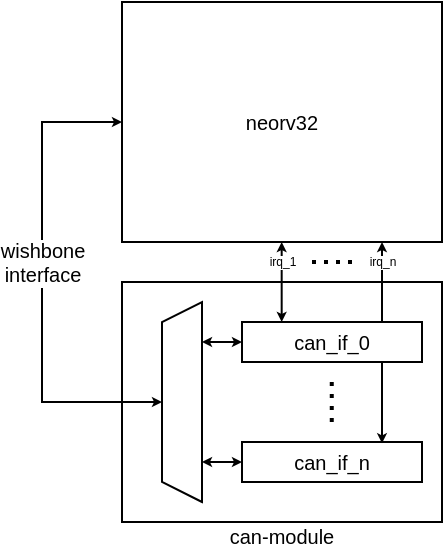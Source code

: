 <mxfile version="20.3.0" type="device"><diagram id="8ihuJAPvAI1otI7hw4e_" name="Page-1"><mxGraphModel dx="313" dy="204" grid="1" gridSize="5" guides="1" tooltips="1" connect="1" arrows="1" fold="1" page="1" pageScale="1" pageWidth="850" pageHeight="1100" math="0" shadow="0"><root><mxCell id="0"/><mxCell id="1" parent="0"/><mxCell id="dGoPajzH_iNGiBwBehKY-1" value="neorv32" style="rounded=0;whiteSpace=wrap;html=1;fontSize=10;" vertex="1" parent="1"><mxGeometry x="360" y="460" width="160" height="120" as="geometry"/></mxCell><mxCell id="dGoPajzH_iNGiBwBehKY-8" value="can-module" style="rounded=0;whiteSpace=wrap;html=1;verticalAlign=top;labelPosition=center;verticalLabelPosition=bottom;align=center;spacingTop=-5;fontSize=10;" vertex="1" parent="1"><mxGeometry x="360" y="600" width="160" height="120" as="geometry"/></mxCell><mxCell id="dGoPajzH_iNGiBwBehKY-16" value="wishbone&lt;br style=&quot;font-size: 10px;&quot;&gt;interface" style="edgeStyle=orthogonalEdgeStyle;rounded=0;orthogonalLoop=1;jettySize=auto;html=1;exitX=0.5;exitY=0;exitDx=0;exitDy=0;entryX=0;entryY=0.5;entryDx=0;entryDy=0;strokeWidth=1;startArrow=classic;startFill=1;startSize=2;endSize=2;fontSize=10;" edge="1" parent="1" source="dGoPajzH_iNGiBwBehKY-9" target="dGoPajzH_iNGiBwBehKY-1"><mxGeometry x="0.083" relative="1" as="geometry"><Array as="points"><mxPoint x="320" y="660"/><mxPoint x="320" y="520"/></Array><mxPoint as="offset"/></mxGeometry></mxCell><mxCell id="dGoPajzH_iNGiBwBehKY-9" value="" style="shape=trapezoid;perimeter=trapezoidPerimeter;whiteSpace=wrap;html=1;fixedSize=1;rotation=-90;size=10;fontSize=10;" vertex="1" parent="1"><mxGeometry x="340" y="650" width="100" height="20" as="geometry"/></mxCell><mxCell id="dGoPajzH_iNGiBwBehKY-14" style="edgeStyle=orthogonalEdgeStyle;rounded=0;orthogonalLoop=1;jettySize=auto;html=1;exitX=0;exitY=0.5;exitDx=0;exitDy=0;strokeWidth=1;startSize=2;endSize=2;startArrow=classic;startFill=1;fontSize=10;" edge="1" parent="1" source="dGoPajzH_iNGiBwBehKY-10"><mxGeometry relative="1" as="geometry"><mxPoint x="400" y="630" as="targetPoint"/></mxGeometry></mxCell><mxCell id="dGoPajzH_iNGiBwBehKY-15" style="edgeStyle=orthogonalEdgeStyle;rounded=0;orthogonalLoop=1;jettySize=auto;html=1;exitX=0;exitY=0.5;exitDx=0;exitDy=0;strokeWidth=1;startSize=2;endSize=2;startArrow=classic;startFill=1;fontSize=10;" edge="1" parent="1" source="dGoPajzH_iNGiBwBehKY-12"><mxGeometry relative="1" as="geometry"><mxPoint x="400" y="690" as="targetPoint"/></mxGeometry></mxCell><mxCell id="dGoPajzH_iNGiBwBehKY-12" value="can_if_n" style="rounded=0;whiteSpace=wrap;html=1;fontSize=10;" vertex="1" parent="1"><mxGeometry x="420" y="680" width="90" height="20" as="geometry"/></mxCell><mxCell id="dGoPajzH_iNGiBwBehKY-21" value="irq_1" style="endArrow=classic;startArrow=classic;html=1;rounded=0;strokeWidth=1;startSize=2;endSize=2;fontSize=6;" edge="1" parent="1"><mxGeometry x="0.5" width="50" height="50" relative="1" as="geometry"><mxPoint x="439.84" y="620" as="sourcePoint"/><mxPoint x="439.84" y="580" as="targetPoint"/><mxPoint as="offset"/></mxGeometry></mxCell><mxCell id="dGoPajzH_iNGiBwBehKY-22" value="irq_n" style="endArrow=classic;startArrow=classic;html=1;rounded=0;strokeWidth=1;startSize=2;endSize=2;fontSize=6;" edge="1" parent="1"><mxGeometry x="0.801" width="50" height="50" relative="1" as="geometry"><mxPoint x="490" y="680.645" as="sourcePoint"/><mxPoint x="490" y="580.0" as="targetPoint"/><mxPoint as="offset"/></mxGeometry></mxCell><mxCell id="dGoPajzH_iNGiBwBehKY-10" value="can_if_0" style="rounded=0;whiteSpace=wrap;html=1;fontSize=10;" vertex="1" parent="1"><mxGeometry x="420" y="620" width="90" height="20" as="geometry"/></mxCell><mxCell id="dGoPajzH_iNGiBwBehKY-24" value="" style="endArrow=none;dashed=1;html=1;strokeWidth=2;rounded=0;dashPattern=1 2;fontSize=10;" edge="1" parent="1"><mxGeometry width="50" height="50" relative="1" as="geometry"><mxPoint x="464.88" y="650" as="sourcePoint"/><mxPoint x="464.88" y="670" as="targetPoint"/></mxGeometry></mxCell><mxCell id="dGoPajzH_iNGiBwBehKY-26" value="" style="endArrow=none;dashed=1;html=1;strokeWidth=2;rounded=0;dashPattern=1 2;fontSize=10;" edge="1" parent="1"><mxGeometry width="50" height="50" relative="1" as="geometry"><mxPoint x="475" y="590" as="sourcePoint"/><mxPoint x="455" y="590" as="targetPoint"/></mxGeometry></mxCell></root></mxGraphModel></diagram></mxfile>